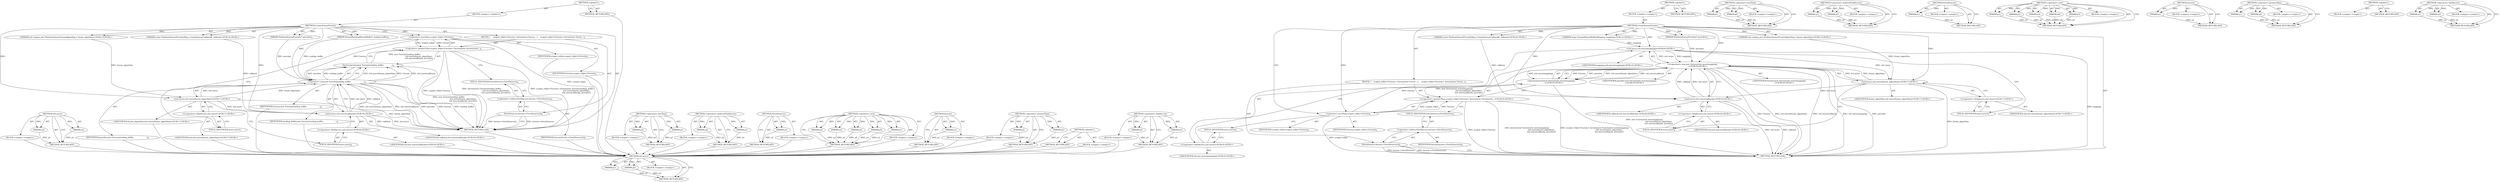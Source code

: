 digraph "&lt;operator&gt;.fieldAccess" {
vulnerable_88 [label=<(METHOD,std.move)>];
vulnerable_89 [label=<(PARAM,p1)>];
vulnerable_90 [label=<(PARAM,p2)>];
vulnerable_91 [label=<(BLOCK,&lt;empty&gt;,&lt;empty&gt;)>];
vulnerable_92 [label=<(METHOD_RETURN,ANY)>];
vulnerable_6 [label=<(METHOD,&lt;global&gt;)<SUB>1</SUB>>];
vulnerable_7 [label=<(BLOCK,&lt;empty&gt;,&lt;empty&gt;)<SUB>1</SUB>>];
vulnerable_8 [label=<(METHOD,CreateSensorFusion)<SUB>1</SUB>>];
vulnerable_9 [label="<(PARAM,mojo::ScopedSharedBufferMapping mapping)<SUB>2</SUB>>"];
vulnerable_10 [label="<(PARAM,std::unique_ptr&lt;PlatformSensorFusionAlgorithm&gt; fusion_algorithm)<SUB>3</SUB>>"];
vulnerable_11 [label="<(PARAM,const PlatformSensorProviderBase::CreateSensorCallback&amp; callback)<SUB>4</SUB>>"];
vulnerable_12 [label=<(PARAM,PlatformSensorProvider* provider)<SUB>5</SUB>>];
vulnerable_13 [label=<(BLOCK,{
    scoped_refptr&lt;Factory&gt; factory(new Factor...,{
    scoped_refptr&lt;Factory&gt; factory(new Factor...)<SUB>5</SUB>>];
vulnerable_14 [label="<(&lt;operator&gt;.greaterThan,scoped_refptr&lt;Factory&gt; factory(new Factory(std:...)<SUB>6</SUB>>"];
vulnerable_15 [label=<(&lt;operator&gt;.lessThan,scoped_refptr&lt;Factory)<SUB>6</SUB>>];
vulnerable_16 [label=<(IDENTIFIER,scoped_refptr,scoped_refptr&lt;Factory)<SUB>6</SUB>>];
vulnerable_17 [label=<(IDENTIFIER,Factory,scoped_refptr&lt;Factory)<SUB>6</SUB>>];
vulnerable_18 [label="<(factory,factory(new Factory(std::move(mapping),
       ...)<SUB>6</SUB>>"];
vulnerable_19 [label="<(&lt;operator&gt;.new,new Factory(std::move(mapping),
               ...)<SUB>6</SUB>>"];
vulnerable_20 [label="<(IDENTIFIER,Factory,new Factory(std::move(mapping),
               ...)<SUB>6</SUB>>"];
vulnerable_21 [label="<(std.move,std::move(mapping))<SUB>6</SUB>>"];
vulnerable_22 [label="<(&lt;operator&gt;.fieldAccess,std::move)<SUB>6</SUB>>"];
vulnerable_23 [label="<(IDENTIFIER,std,std::move(mapping))<SUB>6</SUB>>"];
vulnerable_24 [label=<(FIELD_IDENTIFIER,move,move)<SUB>6</SUB>>];
vulnerable_25 [label="<(IDENTIFIER,mapping,std::move(mapping))<SUB>6</SUB>>"];
vulnerable_26 [label="<(std.move,std::move(fusion_algorithm))<SUB>7</SUB>>"];
vulnerable_27 [label="<(&lt;operator&gt;.fieldAccess,std::move)<SUB>7</SUB>>"];
vulnerable_28 [label="<(IDENTIFIER,std,std::move(fusion_algorithm))<SUB>7</SUB>>"];
vulnerable_29 [label=<(FIELD_IDENTIFIER,move,move)<SUB>7</SUB>>];
vulnerable_30 [label="<(IDENTIFIER,fusion_algorithm,std::move(fusion_algorithm))<SUB>7</SUB>>"];
vulnerable_31 [label="<(std.move,std::move(callback))<SUB>8</SUB>>"];
vulnerable_32 [label="<(&lt;operator&gt;.fieldAccess,std::move)<SUB>8</SUB>>"];
vulnerable_33 [label="<(IDENTIFIER,std,std::move(callback))<SUB>8</SUB>>"];
vulnerable_34 [label=<(FIELD_IDENTIFIER,move,move)<SUB>8</SUB>>];
vulnerable_35 [label="<(IDENTIFIER,callback,std::move(callback))<SUB>8</SUB>>"];
vulnerable_36 [label="<(IDENTIFIER,provider,new Factory(std::move(mapping),
               ...)<SUB>8</SUB>>"];
vulnerable_37 [label=<(FetchSources,factory-&gt;FetchSources())<SUB>9</SUB>>];
vulnerable_38 [label=<(&lt;operator&gt;.indirectFieldAccess,factory-&gt;FetchSources)<SUB>9</SUB>>];
vulnerable_39 [label=<(IDENTIFIER,factory,factory-&gt;FetchSources())<SUB>9</SUB>>];
vulnerable_40 [label=<(FIELD_IDENTIFIER,FetchSources,FetchSources)<SUB>9</SUB>>];
vulnerable_41 [label=<(METHOD_RETURN,void)<SUB>1</SUB>>];
vulnerable_43 [label=<(METHOD_RETURN,ANY)<SUB>1</SUB>>];
vulnerable_71 [label=<(METHOD,&lt;operator&gt;.lessThan)>];
vulnerable_72 [label=<(PARAM,p1)>];
vulnerable_73 [label=<(PARAM,p2)>];
vulnerable_74 [label=<(BLOCK,&lt;empty&gt;,&lt;empty&gt;)>];
vulnerable_75 [label=<(METHOD_RETURN,ANY)>];
vulnerable_102 [label=<(METHOD,&lt;operator&gt;.indirectFieldAccess)>];
vulnerable_103 [label=<(PARAM,p1)>];
vulnerable_104 [label=<(PARAM,p2)>];
vulnerable_105 [label=<(BLOCK,&lt;empty&gt;,&lt;empty&gt;)>];
vulnerable_106 [label=<(METHOD_RETURN,ANY)>];
vulnerable_98 [label=<(METHOD,FetchSources)>];
vulnerable_99 [label=<(PARAM,p1)>];
vulnerable_100 [label=<(BLOCK,&lt;empty&gt;,&lt;empty&gt;)>];
vulnerable_101 [label=<(METHOD_RETURN,ANY)>];
vulnerable_80 [label=<(METHOD,&lt;operator&gt;.new)>];
vulnerable_81 [label=<(PARAM,p1)>];
vulnerable_82 [label=<(PARAM,p2)>];
vulnerable_83 [label=<(PARAM,p3)>];
vulnerable_84 [label=<(PARAM,p4)>];
vulnerable_85 [label=<(PARAM,p5)>];
vulnerable_86 [label=<(BLOCK,&lt;empty&gt;,&lt;empty&gt;)>];
vulnerable_87 [label=<(METHOD_RETURN,ANY)>];
vulnerable_76 [label=<(METHOD,factory)>];
vulnerable_77 [label=<(PARAM,p1)>];
vulnerable_78 [label=<(BLOCK,&lt;empty&gt;,&lt;empty&gt;)>];
vulnerable_79 [label=<(METHOD_RETURN,ANY)>];
vulnerable_66 [label=<(METHOD,&lt;operator&gt;.greaterThan)>];
vulnerable_67 [label=<(PARAM,p1)>];
vulnerable_68 [label=<(PARAM,p2)>];
vulnerable_69 [label=<(BLOCK,&lt;empty&gt;,&lt;empty&gt;)>];
vulnerable_70 [label=<(METHOD_RETURN,ANY)>];
vulnerable_60 [label=<(METHOD,&lt;global&gt;)<SUB>1</SUB>>];
vulnerable_61 [label=<(BLOCK,&lt;empty&gt;,&lt;empty&gt;)>];
vulnerable_62 [label=<(METHOD_RETURN,ANY)>];
vulnerable_93 [label=<(METHOD,&lt;operator&gt;.fieldAccess)>];
vulnerable_94 [label=<(PARAM,p1)>];
vulnerable_95 [label=<(PARAM,p2)>];
vulnerable_96 [label=<(BLOCK,&lt;empty&gt;,&lt;empty&gt;)>];
vulnerable_97 [label=<(METHOD_RETURN,ANY)>];
fixed_84 [label=<(METHOD,std.move)>];
fixed_85 [label=<(PARAM,p1)>];
fixed_86 [label=<(PARAM,p2)>];
fixed_87 [label=<(BLOCK,&lt;empty&gt;,&lt;empty&gt;)>];
fixed_88 [label=<(METHOD_RETURN,ANY)>];
fixed_6 [label=<(METHOD,&lt;global&gt;)<SUB>1</SUB>>];
fixed_7 [label=<(BLOCK,&lt;empty&gt;,&lt;empty&gt;)<SUB>1</SUB>>];
fixed_8 [label=<(METHOD,CreateSensorFusion)<SUB>1</SUB>>];
fixed_9 [label=<(PARAM,SensorReadingSharedBuffer* reading_buffer)<SUB>2</SUB>>];
fixed_10 [label="<(PARAM,std::unique_ptr&lt;PlatformSensorFusionAlgorithm&gt; fusion_algorithm)<SUB>3</SUB>>"];
fixed_11 [label="<(PARAM,const PlatformSensorProviderBase::CreateSensorCallback&amp; callback)<SUB>4</SUB>>"];
fixed_12 [label=<(PARAM,PlatformSensorProvider* provider)<SUB>5</SUB>>];
fixed_13 [label=<(BLOCK,{
    scoped_refptr&lt;Factory&gt; factory(new Factor...,{
    scoped_refptr&lt;Factory&gt; factory(new Factor...)<SUB>5</SUB>>];
fixed_14 [label=<(&lt;operator&gt;.greaterThan,scoped_refptr&lt;Factory&gt; factory(new Factory(read...)<SUB>6</SUB>>];
fixed_15 [label=<(&lt;operator&gt;.lessThan,scoped_refptr&lt;Factory)<SUB>6</SUB>>];
fixed_16 [label=<(IDENTIFIER,scoped_refptr,scoped_refptr&lt;Factory)<SUB>6</SUB>>];
fixed_17 [label=<(IDENTIFIER,Factory,scoped_refptr&lt;Factory)<SUB>6</SUB>>];
fixed_18 [label=<(factory,factory(new Factory(reading_buffer,
           ...)<SUB>6</SUB>>];
fixed_19 [label=<(&lt;operator&gt;.new,new Factory(reading_buffer,
                   ...)<SUB>6</SUB>>];
fixed_20 [label=<(IDENTIFIER,Factory,new Factory(reading_buffer,
                   ...)<SUB>6</SUB>>];
fixed_21 [label=<(IDENTIFIER,reading_buffer,new Factory(reading_buffer,
                   ...)<SUB>6</SUB>>];
fixed_22 [label="<(std.move,std::move(fusion_algorithm))<SUB>7</SUB>>"];
fixed_23 [label="<(&lt;operator&gt;.fieldAccess,std::move)<SUB>7</SUB>>"];
fixed_24 [label="<(IDENTIFIER,std,std::move(fusion_algorithm))<SUB>7</SUB>>"];
fixed_25 [label=<(FIELD_IDENTIFIER,move,move)<SUB>7</SUB>>];
fixed_26 [label="<(IDENTIFIER,fusion_algorithm,std::move(fusion_algorithm))<SUB>7</SUB>>"];
fixed_27 [label="<(std.move,std::move(callback))<SUB>8</SUB>>"];
fixed_28 [label="<(&lt;operator&gt;.fieldAccess,std::move)<SUB>8</SUB>>"];
fixed_29 [label="<(IDENTIFIER,std,std::move(callback))<SUB>8</SUB>>"];
fixed_30 [label=<(FIELD_IDENTIFIER,move,move)<SUB>8</SUB>>];
fixed_31 [label="<(IDENTIFIER,callback,std::move(callback))<SUB>8</SUB>>"];
fixed_32 [label=<(IDENTIFIER,provider,new Factory(reading_buffer,
                   ...)<SUB>8</SUB>>];
fixed_33 [label=<(FetchSources,factory-&gt;FetchSources())<SUB>9</SUB>>];
fixed_34 [label=<(&lt;operator&gt;.indirectFieldAccess,factory-&gt;FetchSources)<SUB>9</SUB>>];
fixed_35 [label=<(IDENTIFIER,factory,factory-&gt;FetchSources())<SUB>9</SUB>>];
fixed_36 [label=<(FIELD_IDENTIFIER,FetchSources,FetchSources)<SUB>9</SUB>>];
fixed_37 [label=<(METHOD_RETURN,void)<SUB>1</SUB>>];
fixed_39 [label=<(METHOD_RETURN,ANY)<SUB>1</SUB>>];
fixed_67 [label=<(METHOD,&lt;operator&gt;.lessThan)>];
fixed_68 [label=<(PARAM,p1)>];
fixed_69 [label=<(PARAM,p2)>];
fixed_70 [label=<(BLOCK,&lt;empty&gt;,&lt;empty&gt;)>];
fixed_71 [label=<(METHOD_RETURN,ANY)>];
fixed_98 [label=<(METHOD,&lt;operator&gt;.indirectFieldAccess)>];
fixed_99 [label=<(PARAM,p1)>];
fixed_100 [label=<(PARAM,p2)>];
fixed_101 [label=<(BLOCK,&lt;empty&gt;,&lt;empty&gt;)>];
fixed_102 [label=<(METHOD_RETURN,ANY)>];
fixed_94 [label=<(METHOD,FetchSources)>];
fixed_95 [label=<(PARAM,p1)>];
fixed_96 [label=<(BLOCK,&lt;empty&gt;,&lt;empty&gt;)>];
fixed_97 [label=<(METHOD_RETURN,ANY)>];
fixed_76 [label=<(METHOD,&lt;operator&gt;.new)>];
fixed_77 [label=<(PARAM,p1)>];
fixed_78 [label=<(PARAM,p2)>];
fixed_79 [label=<(PARAM,p3)>];
fixed_80 [label=<(PARAM,p4)>];
fixed_81 [label=<(PARAM,p5)>];
fixed_82 [label=<(BLOCK,&lt;empty&gt;,&lt;empty&gt;)>];
fixed_83 [label=<(METHOD_RETURN,ANY)>];
fixed_72 [label=<(METHOD,factory)>];
fixed_73 [label=<(PARAM,p1)>];
fixed_74 [label=<(BLOCK,&lt;empty&gt;,&lt;empty&gt;)>];
fixed_75 [label=<(METHOD_RETURN,ANY)>];
fixed_62 [label=<(METHOD,&lt;operator&gt;.greaterThan)>];
fixed_63 [label=<(PARAM,p1)>];
fixed_64 [label=<(PARAM,p2)>];
fixed_65 [label=<(BLOCK,&lt;empty&gt;,&lt;empty&gt;)>];
fixed_66 [label=<(METHOD_RETURN,ANY)>];
fixed_56 [label=<(METHOD,&lt;global&gt;)<SUB>1</SUB>>];
fixed_57 [label=<(BLOCK,&lt;empty&gt;,&lt;empty&gt;)>];
fixed_58 [label=<(METHOD_RETURN,ANY)>];
fixed_89 [label=<(METHOD,&lt;operator&gt;.fieldAccess)>];
fixed_90 [label=<(PARAM,p1)>];
fixed_91 [label=<(PARAM,p2)>];
fixed_92 [label=<(BLOCK,&lt;empty&gt;,&lt;empty&gt;)>];
fixed_93 [label=<(METHOD_RETURN,ANY)>];
vulnerable_88 -> vulnerable_89  [key=0, label="AST: "];
vulnerable_88 -> vulnerable_89  [key=1, label="DDG: "];
vulnerable_88 -> vulnerable_91  [key=0, label="AST: "];
vulnerable_88 -> vulnerable_90  [key=0, label="AST: "];
vulnerable_88 -> vulnerable_90  [key=1, label="DDG: "];
vulnerable_88 -> vulnerable_92  [key=0, label="AST: "];
vulnerable_88 -> vulnerable_92  [key=1, label="CFG: "];
vulnerable_89 -> vulnerable_92  [key=0, label="DDG: p1"];
vulnerable_90 -> vulnerable_92  [key=0, label="DDG: p2"];
vulnerable_6 -> vulnerable_7  [key=0, label="AST: "];
vulnerable_6 -> vulnerable_43  [key=0, label="AST: "];
vulnerable_6 -> vulnerable_43  [key=1, label="CFG: "];
vulnerable_7 -> vulnerable_8  [key=0, label="AST: "];
vulnerable_8 -> vulnerable_9  [key=0, label="AST: "];
vulnerable_8 -> vulnerable_9  [key=1, label="DDG: "];
vulnerable_8 -> vulnerable_10  [key=0, label="AST: "];
vulnerable_8 -> vulnerable_10  [key=1, label="DDG: "];
vulnerable_8 -> vulnerable_11  [key=0, label="AST: "];
vulnerable_8 -> vulnerable_11  [key=1, label="DDG: "];
vulnerable_8 -> vulnerable_12  [key=0, label="AST: "];
vulnerable_8 -> vulnerable_12  [key=1, label="DDG: "];
vulnerable_8 -> vulnerable_13  [key=0, label="AST: "];
vulnerable_8 -> vulnerable_41  [key=0, label="AST: "];
vulnerable_8 -> vulnerable_15  [key=0, label="CFG: "];
vulnerable_8 -> vulnerable_15  [key=1, label="DDG: "];
vulnerable_8 -> vulnerable_19  [key=0, label="DDG: "];
vulnerable_8 -> vulnerable_21  [key=0, label="DDG: "];
vulnerable_8 -> vulnerable_26  [key=0, label="DDG: "];
vulnerable_8 -> vulnerable_31  [key=0, label="DDG: "];
vulnerable_9 -> vulnerable_21  [key=0, label="DDG: mapping"];
vulnerable_10 -> vulnerable_26  [key=0, label="DDG: fusion_algorithm"];
vulnerable_11 -> vulnerable_31  [key=0, label="DDG: callback"];
vulnerable_12 -> vulnerable_19  [key=0, label="DDG: provider"];
vulnerable_13 -> vulnerable_14  [key=0, label="AST: "];
vulnerable_13 -> vulnerable_37  [key=0, label="AST: "];
vulnerable_14 -> vulnerable_15  [key=0, label="AST: "];
vulnerable_14 -> vulnerable_18  [key=0, label="AST: "];
vulnerable_14 -> vulnerable_40  [key=0, label="CFG: "];
vulnerable_14 -> vulnerable_41  [key=0, label="DDG: scoped_refptr&lt;Factory"];
vulnerable_14 -> vulnerable_41  [key=1, label="DDG: factory(new Factory(std::move(mapping),
                                                std::move(fusion_algorithm),
                                                std::move(callback), provider))"];
vulnerable_14 -> vulnerable_41  [key=2, label="DDG: scoped_refptr&lt;Factory&gt; factory(new Factory(std::move(mapping),
                                                std::move(fusion_algorithm),
                                                std::move(callback), provider))"];
vulnerable_15 -> vulnerable_16  [key=0, label="AST: "];
vulnerable_15 -> vulnerable_17  [key=0, label="AST: "];
vulnerable_15 -> vulnerable_24  [key=0, label="CFG: "];
vulnerable_15 -> vulnerable_41  [key=0, label="DDG: scoped_refptr"];
vulnerable_15 -> vulnerable_14  [key=0, label="DDG: scoped_refptr"];
vulnerable_15 -> vulnerable_14  [key=1, label="DDG: Factory"];
vulnerable_15 -> vulnerable_19  [key=0, label="DDG: Factory"];
vulnerable_18 -> vulnerable_19  [key=0, label="AST: "];
vulnerable_18 -> vulnerable_14  [key=0, label="CFG: "];
vulnerable_18 -> vulnerable_14  [key=1, label="DDG: new Factory(std::move(mapping),
                                                std::move(fusion_algorithm),
                                                std::move(callback), provider)"];
vulnerable_18 -> vulnerable_41  [key=0, label="DDG: new Factory(std::move(mapping),
                                                std::move(fusion_algorithm),
                                                std::move(callback), provider)"];
vulnerable_19 -> vulnerable_20  [key=0, label="AST: "];
vulnerable_19 -> vulnerable_21  [key=0, label="AST: "];
vulnerable_19 -> vulnerable_26  [key=0, label="AST: "];
vulnerable_19 -> vulnerable_31  [key=0, label="AST: "];
vulnerable_19 -> vulnerable_36  [key=0, label="AST: "];
vulnerable_19 -> vulnerable_18  [key=0, label="CFG: "];
vulnerable_19 -> vulnerable_18  [key=1, label="DDG: Factory"];
vulnerable_19 -> vulnerable_18  [key=2, label="DDG: provider"];
vulnerable_19 -> vulnerable_18  [key=3, label="DDG: std::move(fusion_algorithm)"];
vulnerable_19 -> vulnerable_18  [key=4, label="DDG: std::move(callback)"];
vulnerable_19 -> vulnerable_18  [key=5, label="DDG: std::move(mapping)"];
vulnerable_19 -> vulnerable_41  [key=0, label="DDG: Factory"];
vulnerable_19 -> vulnerable_41  [key=1, label="DDG: std::move(mapping)"];
vulnerable_19 -> vulnerable_41  [key=2, label="DDG: std::move(fusion_algorithm)"];
vulnerable_19 -> vulnerable_41  [key=3, label="DDG: std::move(callback)"];
vulnerable_19 -> vulnerable_41  [key=4, label="DDG: provider"];
vulnerable_21 -> vulnerable_22  [key=0, label="AST: "];
vulnerable_21 -> vulnerable_25  [key=0, label="AST: "];
vulnerable_21 -> vulnerable_29  [key=0, label="CFG: "];
vulnerable_21 -> vulnerable_41  [key=0, label="DDG: mapping"];
vulnerable_21 -> vulnerable_19  [key=0, label="DDG: std::move"];
vulnerable_21 -> vulnerable_19  [key=1, label="DDG: mapping"];
vulnerable_21 -> vulnerable_26  [key=0, label="DDG: std::move"];
vulnerable_22 -> vulnerable_23  [key=0, label="AST: "];
vulnerable_22 -> vulnerable_24  [key=0, label="AST: "];
vulnerable_22 -> vulnerable_21  [key=0, label="CFG: "];
vulnerable_24 -> vulnerable_22  [key=0, label="CFG: "];
vulnerable_26 -> vulnerable_27  [key=0, label="AST: "];
vulnerable_26 -> vulnerable_30  [key=0, label="AST: "];
vulnerable_26 -> vulnerable_34  [key=0, label="CFG: "];
vulnerable_26 -> vulnerable_41  [key=0, label="DDG: fusion_algorithm"];
vulnerable_26 -> vulnerable_19  [key=0, label="DDG: std::move"];
vulnerable_26 -> vulnerable_19  [key=1, label="DDG: fusion_algorithm"];
vulnerable_26 -> vulnerable_31  [key=0, label="DDG: std::move"];
vulnerable_27 -> vulnerable_28  [key=0, label="AST: "];
vulnerable_27 -> vulnerable_29  [key=0, label="AST: "];
vulnerable_27 -> vulnerable_26  [key=0, label="CFG: "];
vulnerable_29 -> vulnerable_27  [key=0, label="CFG: "];
vulnerable_31 -> vulnerable_32  [key=0, label="AST: "];
vulnerable_31 -> vulnerable_35  [key=0, label="AST: "];
vulnerable_31 -> vulnerable_19  [key=0, label="CFG: "];
vulnerable_31 -> vulnerable_19  [key=1, label="DDG: std::move"];
vulnerable_31 -> vulnerable_19  [key=2, label="DDG: callback"];
vulnerable_31 -> vulnerable_41  [key=0, label="DDG: std::move"];
vulnerable_31 -> vulnerable_41  [key=1, label="DDG: callback"];
vulnerable_32 -> vulnerable_33  [key=0, label="AST: "];
vulnerable_32 -> vulnerable_34  [key=0, label="AST: "];
vulnerable_32 -> vulnerable_31  [key=0, label="CFG: "];
vulnerable_34 -> vulnerable_32  [key=0, label="CFG: "];
vulnerable_37 -> vulnerable_38  [key=0, label="AST: "];
vulnerable_37 -> vulnerable_41  [key=0, label="CFG: "];
vulnerable_37 -> vulnerable_41  [key=1, label="DDG: factory-&gt;FetchSources"];
vulnerable_37 -> vulnerable_41  [key=2, label="DDG: factory-&gt;FetchSources()"];
vulnerable_38 -> vulnerable_39  [key=0, label="AST: "];
vulnerable_38 -> vulnerable_40  [key=0, label="AST: "];
vulnerable_38 -> vulnerable_37  [key=0, label="CFG: "];
vulnerable_40 -> vulnerable_38  [key=0, label="CFG: "];
vulnerable_71 -> vulnerable_72  [key=0, label="AST: "];
vulnerable_71 -> vulnerable_72  [key=1, label="DDG: "];
vulnerable_71 -> vulnerable_74  [key=0, label="AST: "];
vulnerable_71 -> vulnerable_73  [key=0, label="AST: "];
vulnerable_71 -> vulnerable_73  [key=1, label="DDG: "];
vulnerable_71 -> vulnerable_75  [key=0, label="AST: "];
vulnerable_71 -> vulnerable_75  [key=1, label="CFG: "];
vulnerable_72 -> vulnerable_75  [key=0, label="DDG: p1"];
vulnerable_73 -> vulnerable_75  [key=0, label="DDG: p2"];
vulnerable_102 -> vulnerable_103  [key=0, label="AST: "];
vulnerable_102 -> vulnerable_103  [key=1, label="DDG: "];
vulnerable_102 -> vulnerable_105  [key=0, label="AST: "];
vulnerable_102 -> vulnerable_104  [key=0, label="AST: "];
vulnerable_102 -> vulnerable_104  [key=1, label="DDG: "];
vulnerable_102 -> vulnerable_106  [key=0, label="AST: "];
vulnerable_102 -> vulnerable_106  [key=1, label="CFG: "];
vulnerable_103 -> vulnerable_106  [key=0, label="DDG: p1"];
vulnerable_104 -> vulnerable_106  [key=0, label="DDG: p2"];
vulnerable_98 -> vulnerable_99  [key=0, label="AST: "];
vulnerable_98 -> vulnerable_99  [key=1, label="DDG: "];
vulnerable_98 -> vulnerable_100  [key=0, label="AST: "];
vulnerable_98 -> vulnerable_101  [key=0, label="AST: "];
vulnerable_98 -> vulnerable_101  [key=1, label="CFG: "];
vulnerable_99 -> vulnerable_101  [key=0, label="DDG: p1"];
vulnerable_80 -> vulnerable_81  [key=0, label="AST: "];
vulnerable_80 -> vulnerable_81  [key=1, label="DDG: "];
vulnerable_80 -> vulnerable_86  [key=0, label="AST: "];
vulnerable_80 -> vulnerable_82  [key=0, label="AST: "];
vulnerable_80 -> vulnerable_82  [key=1, label="DDG: "];
vulnerable_80 -> vulnerable_87  [key=0, label="AST: "];
vulnerable_80 -> vulnerable_87  [key=1, label="CFG: "];
vulnerable_80 -> vulnerable_83  [key=0, label="AST: "];
vulnerable_80 -> vulnerable_83  [key=1, label="DDG: "];
vulnerable_80 -> vulnerable_84  [key=0, label="AST: "];
vulnerable_80 -> vulnerable_84  [key=1, label="DDG: "];
vulnerable_80 -> vulnerable_85  [key=0, label="AST: "];
vulnerable_80 -> vulnerable_85  [key=1, label="DDG: "];
vulnerable_81 -> vulnerable_87  [key=0, label="DDG: p1"];
vulnerable_82 -> vulnerable_87  [key=0, label="DDG: p2"];
vulnerable_83 -> vulnerable_87  [key=0, label="DDG: p3"];
vulnerable_84 -> vulnerable_87  [key=0, label="DDG: p4"];
vulnerable_85 -> vulnerable_87  [key=0, label="DDG: p5"];
vulnerable_76 -> vulnerable_77  [key=0, label="AST: "];
vulnerable_76 -> vulnerable_77  [key=1, label="DDG: "];
vulnerable_76 -> vulnerable_78  [key=0, label="AST: "];
vulnerable_76 -> vulnerable_79  [key=0, label="AST: "];
vulnerable_76 -> vulnerable_79  [key=1, label="CFG: "];
vulnerable_77 -> vulnerable_79  [key=0, label="DDG: p1"];
vulnerable_66 -> vulnerable_67  [key=0, label="AST: "];
vulnerable_66 -> vulnerable_67  [key=1, label="DDG: "];
vulnerable_66 -> vulnerable_69  [key=0, label="AST: "];
vulnerable_66 -> vulnerable_68  [key=0, label="AST: "];
vulnerable_66 -> vulnerable_68  [key=1, label="DDG: "];
vulnerable_66 -> vulnerable_70  [key=0, label="AST: "];
vulnerable_66 -> vulnerable_70  [key=1, label="CFG: "];
vulnerable_67 -> vulnerable_70  [key=0, label="DDG: p1"];
vulnerable_68 -> vulnerable_70  [key=0, label="DDG: p2"];
vulnerable_60 -> vulnerable_61  [key=0, label="AST: "];
vulnerable_60 -> vulnerable_62  [key=0, label="AST: "];
vulnerable_60 -> vulnerable_62  [key=1, label="CFG: "];
vulnerable_93 -> vulnerable_94  [key=0, label="AST: "];
vulnerable_93 -> vulnerable_94  [key=1, label="DDG: "];
vulnerable_93 -> vulnerable_96  [key=0, label="AST: "];
vulnerable_93 -> vulnerable_95  [key=0, label="AST: "];
vulnerable_93 -> vulnerable_95  [key=1, label="DDG: "];
vulnerable_93 -> vulnerable_97  [key=0, label="AST: "];
vulnerable_93 -> vulnerable_97  [key=1, label="CFG: "];
vulnerable_94 -> vulnerable_97  [key=0, label="DDG: p1"];
vulnerable_95 -> vulnerable_97  [key=0, label="DDG: p2"];
fixed_84 -> fixed_85  [key=0, label="AST: "];
fixed_84 -> fixed_85  [key=1, label="DDG: "];
fixed_84 -> fixed_87  [key=0, label="AST: "];
fixed_84 -> fixed_86  [key=0, label="AST: "];
fixed_84 -> fixed_86  [key=1, label="DDG: "];
fixed_84 -> fixed_88  [key=0, label="AST: "];
fixed_84 -> fixed_88  [key=1, label="CFG: "];
fixed_85 -> fixed_88  [key=0, label="DDG: p1"];
fixed_86 -> fixed_88  [key=0, label="DDG: p2"];
fixed_87 -> vulnerable_88  [key=0];
fixed_88 -> vulnerable_88  [key=0];
fixed_6 -> fixed_7  [key=0, label="AST: "];
fixed_6 -> fixed_39  [key=0, label="AST: "];
fixed_6 -> fixed_39  [key=1, label="CFG: "];
fixed_7 -> fixed_8  [key=0, label="AST: "];
fixed_8 -> fixed_9  [key=0, label="AST: "];
fixed_8 -> fixed_9  [key=1, label="DDG: "];
fixed_8 -> fixed_10  [key=0, label="AST: "];
fixed_8 -> fixed_10  [key=1, label="DDG: "];
fixed_8 -> fixed_11  [key=0, label="AST: "];
fixed_8 -> fixed_11  [key=1, label="DDG: "];
fixed_8 -> fixed_12  [key=0, label="AST: "];
fixed_8 -> fixed_12  [key=1, label="DDG: "];
fixed_8 -> fixed_13  [key=0, label="AST: "];
fixed_8 -> fixed_37  [key=0, label="AST: "];
fixed_8 -> fixed_15  [key=0, label="CFG: "];
fixed_8 -> fixed_15  [key=1, label="DDG: "];
fixed_8 -> fixed_19  [key=0, label="DDG: "];
fixed_8 -> fixed_22  [key=0, label="DDG: "];
fixed_8 -> fixed_27  [key=0, label="DDG: "];
fixed_9 -> fixed_19  [key=0, label="DDG: reading_buffer"];
fixed_10 -> fixed_22  [key=0, label="DDG: fusion_algorithm"];
fixed_11 -> fixed_27  [key=0, label="DDG: callback"];
fixed_12 -> fixed_19  [key=0, label="DDG: provider"];
fixed_13 -> fixed_14  [key=0, label="AST: "];
fixed_13 -> fixed_33  [key=0, label="AST: "];
fixed_14 -> fixed_15  [key=0, label="AST: "];
fixed_14 -> fixed_18  [key=0, label="AST: "];
fixed_14 -> fixed_36  [key=0, label="CFG: "];
fixed_14 -> fixed_37  [key=0, label="DDG: scoped_refptr&lt;Factory"];
fixed_14 -> fixed_37  [key=1, label="DDG: factory(new Factory(reading_buffer,
                                                std::move(fusion_algorithm),
                                                std::move(callback), provider))"];
fixed_14 -> fixed_37  [key=2, label="DDG: scoped_refptr&lt;Factory&gt; factory(new Factory(reading_buffer,
                                                std::move(fusion_algorithm),
                                                std::move(callback), provider))"];
fixed_15 -> fixed_16  [key=0, label="AST: "];
fixed_15 -> fixed_17  [key=0, label="AST: "];
fixed_15 -> fixed_25  [key=0, label="CFG: "];
fixed_15 -> fixed_37  [key=0, label="DDG: scoped_refptr"];
fixed_15 -> fixed_14  [key=0, label="DDG: scoped_refptr"];
fixed_15 -> fixed_14  [key=1, label="DDG: Factory"];
fixed_15 -> fixed_19  [key=0, label="DDG: Factory"];
fixed_16 -> vulnerable_88  [key=0];
fixed_17 -> vulnerable_88  [key=0];
fixed_18 -> fixed_19  [key=0, label="AST: "];
fixed_18 -> fixed_14  [key=0, label="CFG: "];
fixed_18 -> fixed_14  [key=1, label="DDG: new Factory(reading_buffer,
                                                std::move(fusion_algorithm),
                                                std::move(callback), provider)"];
fixed_18 -> fixed_37  [key=0, label="DDG: new Factory(reading_buffer,
                                                std::move(fusion_algorithm),
                                                std::move(callback), provider)"];
fixed_19 -> fixed_20  [key=0, label="AST: "];
fixed_19 -> fixed_21  [key=0, label="AST: "];
fixed_19 -> fixed_22  [key=0, label="AST: "];
fixed_19 -> fixed_27  [key=0, label="AST: "];
fixed_19 -> fixed_32  [key=0, label="AST: "];
fixed_19 -> fixed_18  [key=0, label="CFG: "];
fixed_19 -> fixed_18  [key=1, label="DDG: std::move(fusion_algorithm)"];
fixed_19 -> fixed_18  [key=2, label="DDG: Factory"];
fixed_19 -> fixed_18  [key=3, label="DDG: std::move(callback)"];
fixed_19 -> fixed_18  [key=4, label="DDG: provider"];
fixed_19 -> fixed_18  [key=5, label="DDG: reading_buffer"];
fixed_19 -> fixed_37  [key=0, label="DDG: Factory"];
fixed_19 -> fixed_37  [key=1, label="DDG: reading_buffer"];
fixed_19 -> fixed_37  [key=2, label="DDG: std::move(fusion_algorithm)"];
fixed_19 -> fixed_37  [key=3, label="DDG: std::move(callback)"];
fixed_19 -> fixed_37  [key=4, label="DDG: provider"];
fixed_20 -> vulnerable_88  [key=0];
fixed_21 -> vulnerable_88  [key=0];
fixed_22 -> fixed_23  [key=0, label="AST: "];
fixed_22 -> fixed_26  [key=0, label="AST: "];
fixed_22 -> fixed_30  [key=0, label="CFG: "];
fixed_22 -> fixed_37  [key=0, label="DDG: fusion_algorithm"];
fixed_22 -> fixed_19  [key=0, label="DDG: std::move"];
fixed_22 -> fixed_19  [key=1, label="DDG: fusion_algorithm"];
fixed_22 -> fixed_27  [key=0, label="DDG: std::move"];
fixed_23 -> fixed_24  [key=0, label="AST: "];
fixed_23 -> fixed_25  [key=0, label="AST: "];
fixed_23 -> fixed_22  [key=0, label="CFG: "];
fixed_24 -> vulnerable_88  [key=0];
fixed_25 -> fixed_23  [key=0, label="CFG: "];
fixed_26 -> vulnerable_88  [key=0];
fixed_27 -> fixed_28  [key=0, label="AST: "];
fixed_27 -> fixed_31  [key=0, label="AST: "];
fixed_27 -> fixed_19  [key=0, label="CFG: "];
fixed_27 -> fixed_19  [key=1, label="DDG: std::move"];
fixed_27 -> fixed_19  [key=2, label="DDG: callback"];
fixed_27 -> fixed_37  [key=0, label="DDG: std::move"];
fixed_27 -> fixed_37  [key=1, label="DDG: callback"];
fixed_28 -> fixed_29  [key=0, label="AST: "];
fixed_28 -> fixed_30  [key=0, label="AST: "];
fixed_28 -> fixed_27  [key=0, label="CFG: "];
fixed_29 -> vulnerable_88  [key=0];
fixed_30 -> fixed_28  [key=0, label="CFG: "];
fixed_31 -> vulnerable_88  [key=0];
fixed_32 -> vulnerable_88  [key=0];
fixed_33 -> fixed_34  [key=0, label="AST: "];
fixed_33 -> fixed_37  [key=0, label="CFG: "];
fixed_33 -> fixed_37  [key=1, label="DDG: factory-&gt;FetchSources"];
fixed_33 -> fixed_37  [key=2, label="DDG: factory-&gt;FetchSources()"];
fixed_34 -> fixed_35  [key=0, label="AST: "];
fixed_34 -> fixed_36  [key=0, label="AST: "];
fixed_34 -> fixed_33  [key=0, label="CFG: "];
fixed_35 -> vulnerable_88  [key=0];
fixed_36 -> fixed_34  [key=0, label="CFG: "];
fixed_37 -> vulnerable_88  [key=0];
fixed_39 -> vulnerable_88  [key=0];
fixed_67 -> fixed_68  [key=0, label="AST: "];
fixed_67 -> fixed_68  [key=1, label="DDG: "];
fixed_67 -> fixed_70  [key=0, label="AST: "];
fixed_67 -> fixed_69  [key=0, label="AST: "];
fixed_67 -> fixed_69  [key=1, label="DDG: "];
fixed_67 -> fixed_71  [key=0, label="AST: "];
fixed_67 -> fixed_71  [key=1, label="CFG: "];
fixed_68 -> fixed_71  [key=0, label="DDG: p1"];
fixed_69 -> fixed_71  [key=0, label="DDG: p2"];
fixed_70 -> vulnerable_88  [key=0];
fixed_71 -> vulnerable_88  [key=0];
fixed_98 -> fixed_99  [key=0, label="AST: "];
fixed_98 -> fixed_99  [key=1, label="DDG: "];
fixed_98 -> fixed_101  [key=0, label="AST: "];
fixed_98 -> fixed_100  [key=0, label="AST: "];
fixed_98 -> fixed_100  [key=1, label="DDG: "];
fixed_98 -> fixed_102  [key=0, label="AST: "];
fixed_98 -> fixed_102  [key=1, label="CFG: "];
fixed_99 -> fixed_102  [key=0, label="DDG: p1"];
fixed_100 -> fixed_102  [key=0, label="DDG: p2"];
fixed_101 -> vulnerable_88  [key=0];
fixed_102 -> vulnerable_88  [key=0];
fixed_94 -> fixed_95  [key=0, label="AST: "];
fixed_94 -> fixed_95  [key=1, label="DDG: "];
fixed_94 -> fixed_96  [key=0, label="AST: "];
fixed_94 -> fixed_97  [key=0, label="AST: "];
fixed_94 -> fixed_97  [key=1, label="CFG: "];
fixed_95 -> fixed_97  [key=0, label="DDG: p1"];
fixed_96 -> vulnerable_88  [key=0];
fixed_97 -> vulnerable_88  [key=0];
fixed_76 -> fixed_77  [key=0, label="AST: "];
fixed_76 -> fixed_77  [key=1, label="DDG: "];
fixed_76 -> fixed_82  [key=0, label="AST: "];
fixed_76 -> fixed_78  [key=0, label="AST: "];
fixed_76 -> fixed_78  [key=1, label="DDG: "];
fixed_76 -> fixed_83  [key=0, label="AST: "];
fixed_76 -> fixed_83  [key=1, label="CFG: "];
fixed_76 -> fixed_79  [key=0, label="AST: "];
fixed_76 -> fixed_79  [key=1, label="DDG: "];
fixed_76 -> fixed_80  [key=0, label="AST: "];
fixed_76 -> fixed_80  [key=1, label="DDG: "];
fixed_76 -> fixed_81  [key=0, label="AST: "];
fixed_76 -> fixed_81  [key=1, label="DDG: "];
fixed_77 -> fixed_83  [key=0, label="DDG: p1"];
fixed_78 -> fixed_83  [key=0, label="DDG: p2"];
fixed_79 -> fixed_83  [key=0, label="DDG: p3"];
fixed_80 -> fixed_83  [key=0, label="DDG: p4"];
fixed_81 -> fixed_83  [key=0, label="DDG: p5"];
fixed_82 -> vulnerable_88  [key=0];
fixed_83 -> vulnerable_88  [key=0];
fixed_72 -> fixed_73  [key=0, label="AST: "];
fixed_72 -> fixed_73  [key=1, label="DDG: "];
fixed_72 -> fixed_74  [key=0, label="AST: "];
fixed_72 -> fixed_75  [key=0, label="AST: "];
fixed_72 -> fixed_75  [key=1, label="CFG: "];
fixed_73 -> fixed_75  [key=0, label="DDG: p1"];
fixed_74 -> vulnerable_88  [key=0];
fixed_75 -> vulnerable_88  [key=0];
fixed_62 -> fixed_63  [key=0, label="AST: "];
fixed_62 -> fixed_63  [key=1, label="DDG: "];
fixed_62 -> fixed_65  [key=0, label="AST: "];
fixed_62 -> fixed_64  [key=0, label="AST: "];
fixed_62 -> fixed_64  [key=1, label="DDG: "];
fixed_62 -> fixed_66  [key=0, label="AST: "];
fixed_62 -> fixed_66  [key=1, label="CFG: "];
fixed_63 -> fixed_66  [key=0, label="DDG: p1"];
fixed_64 -> fixed_66  [key=0, label="DDG: p2"];
fixed_65 -> vulnerable_88  [key=0];
fixed_66 -> vulnerable_88  [key=0];
fixed_56 -> fixed_57  [key=0, label="AST: "];
fixed_56 -> fixed_58  [key=0, label="AST: "];
fixed_56 -> fixed_58  [key=1, label="CFG: "];
fixed_57 -> vulnerable_88  [key=0];
fixed_58 -> vulnerable_88  [key=0];
fixed_89 -> fixed_90  [key=0, label="AST: "];
fixed_89 -> fixed_90  [key=1, label="DDG: "];
fixed_89 -> fixed_92  [key=0, label="AST: "];
fixed_89 -> fixed_91  [key=0, label="AST: "];
fixed_89 -> fixed_91  [key=1, label="DDG: "];
fixed_89 -> fixed_93  [key=0, label="AST: "];
fixed_89 -> fixed_93  [key=1, label="CFG: "];
fixed_90 -> fixed_93  [key=0, label="DDG: p1"];
fixed_91 -> fixed_93  [key=0, label="DDG: p2"];
fixed_92 -> vulnerable_88  [key=0];
fixed_93 -> vulnerable_88  [key=0];
}
